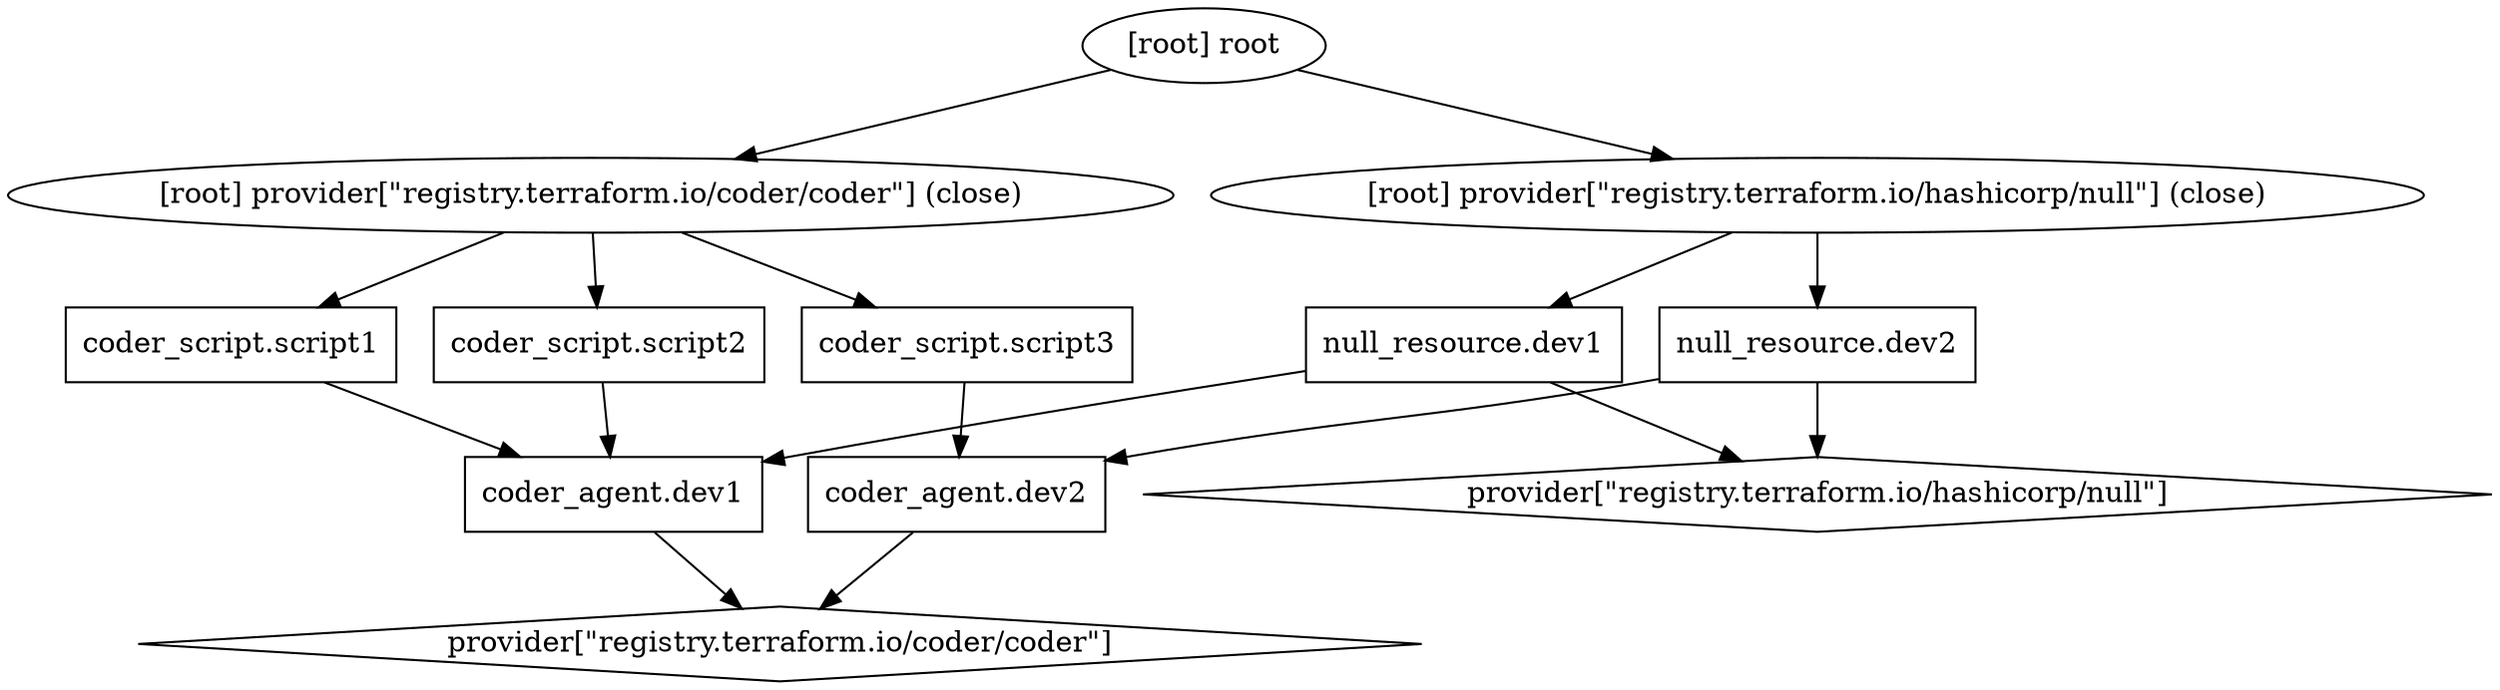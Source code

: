 digraph {
	compound = "true"
	newrank = "true"
	subgraph "root" {
		"[root] coder_agent.dev1 (expand)" [label = "coder_agent.dev1", shape = "box"]
		"[root] coder_agent.dev2 (expand)" [label = "coder_agent.dev2", shape = "box"]
		"[root] coder_script.script1 (expand)" [label = "coder_script.script1", shape = "box"]
		"[root] coder_script.script2 (expand)" [label = "coder_script.script2", shape = "box"]
		"[root] coder_script.script3 (expand)" [label = "coder_script.script3", shape = "box"]
		"[root] null_resource.dev1 (expand)" [label = "null_resource.dev1", shape = "box"]
		"[root] null_resource.dev2 (expand)" [label = "null_resource.dev2", shape = "box"]
		"[root] provider[\"registry.terraform.io/coder/coder\"]" [label = "provider[\"registry.terraform.io/coder/coder\"]", shape = "diamond"]
		"[root] provider[\"registry.terraform.io/hashicorp/null\"]" [label = "provider[\"registry.terraform.io/hashicorp/null\"]", shape = "diamond"]
		"[root] coder_agent.dev1 (expand)" -> "[root] provider[\"registry.terraform.io/coder/coder\"]"
		"[root] coder_agent.dev2 (expand)" -> "[root] provider[\"registry.terraform.io/coder/coder\"]"
		"[root] coder_script.script1 (expand)" -> "[root] coder_agent.dev1 (expand)"
		"[root] coder_script.script2 (expand)" -> "[root] coder_agent.dev1 (expand)"
		"[root] coder_script.script3 (expand)" -> "[root] coder_agent.dev2 (expand)"
		"[root] null_resource.dev1 (expand)" -> "[root] coder_agent.dev1 (expand)"
		"[root] null_resource.dev1 (expand)" -> "[root] provider[\"registry.terraform.io/hashicorp/null\"]"
		"[root] null_resource.dev2 (expand)" -> "[root] coder_agent.dev2 (expand)"
		"[root] null_resource.dev2 (expand)" -> "[root] provider[\"registry.terraform.io/hashicorp/null\"]"
		"[root] provider[\"registry.terraform.io/coder/coder\"] (close)" -> "[root] coder_script.script1 (expand)"
		"[root] provider[\"registry.terraform.io/coder/coder\"] (close)" -> "[root] coder_script.script2 (expand)"
		"[root] provider[\"registry.terraform.io/coder/coder\"] (close)" -> "[root] coder_script.script3 (expand)"
		"[root] provider[\"registry.terraform.io/hashicorp/null\"] (close)" -> "[root] null_resource.dev1 (expand)"
		"[root] provider[\"registry.terraform.io/hashicorp/null\"] (close)" -> "[root] null_resource.dev2 (expand)"
		"[root] root" -> "[root] provider[\"registry.terraform.io/coder/coder\"] (close)"
		"[root] root" -> "[root] provider[\"registry.terraform.io/hashicorp/null\"] (close)"
	}
}
